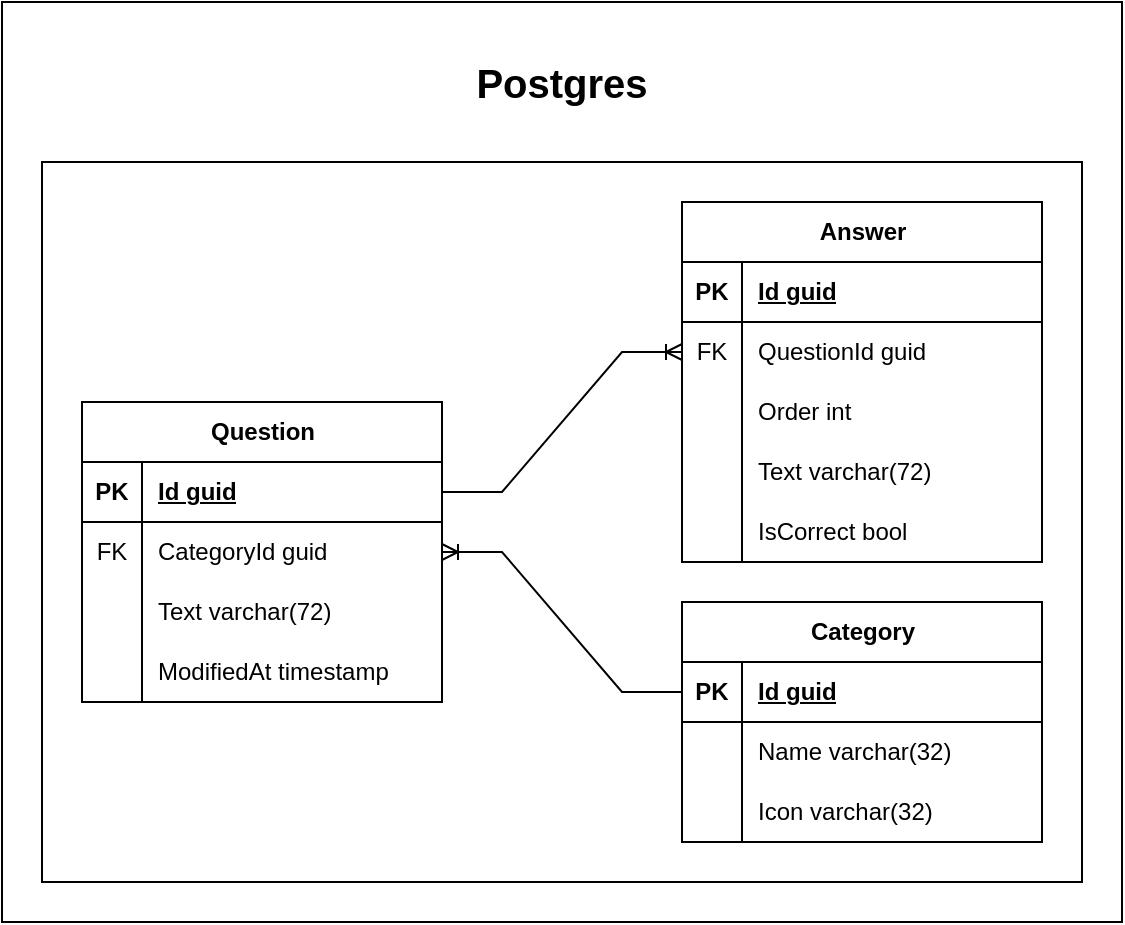 <mxfile version="28.2.8">
  <diagram name="Page-1" id="Hi1pE8DCh9YSTUmEzDCP">
    <mxGraphModel dx="983" dy="540" grid="1" gridSize="10" guides="1" tooltips="1" connect="1" arrows="1" fold="1" page="1" pageScale="1" pageWidth="850" pageHeight="1100" math="0" shadow="0">
      <root>
        <mxCell id="0" />
        <mxCell id="1" parent="0" />
        <mxCell id="LOzm5Zu_UqliF6Cxmq5U-3" value="" style="rounded=0;whiteSpace=wrap;html=1;" parent="1" vertex="1">
          <mxGeometry x="140" y="300" width="560" height="460" as="geometry" />
        </mxCell>
        <mxCell id="Z1-fkiXZv-SnextY6L2U-1" value="" style="rounded=0;whiteSpace=wrap;html=1;" parent="1" vertex="1">
          <mxGeometry x="160" y="380" width="520" height="360" as="geometry" />
        </mxCell>
        <mxCell id="sRS_VvsnEWBtQE9lvWZs-1" value="Postgres" style="text;html=1;align=center;verticalAlign=middle;whiteSpace=wrap;rounded=0;fontStyle=1;fontSize=20;" parent="1" vertex="1">
          <mxGeometry x="280" y="320" width="280" height="40" as="geometry" />
        </mxCell>
        <mxCell id="sRS_VvsnEWBtQE9lvWZs-3" value="Question" style="shape=table;startSize=30;container=1;collapsible=1;childLayout=tableLayout;fixedRows=1;rowLines=0;fontStyle=1;align=center;resizeLast=1;html=1;" parent="1" vertex="1">
          <mxGeometry x="180" y="500" width="180" height="150" as="geometry" />
        </mxCell>
        <mxCell id="sRS_VvsnEWBtQE9lvWZs-4" value="" style="shape=tableRow;horizontal=0;startSize=0;swimlaneHead=0;swimlaneBody=0;fillColor=none;collapsible=0;dropTarget=0;points=[[0,0.5],[1,0.5]];portConstraint=eastwest;top=0;left=0;right=0;bottom=1;" parent="sRS_VvsnEWBtQE9lvWZs-3" vertex="1">
          <mxGeometry y="30" width="180" height="30" as="geometry" />
        </mxCell>
        <mxCell id="sRS_VvsnEWBtQE9lvWZs-5" value="PK" style="shape=partialRectangle;connectable=0;fillColor=none;top=0;left=0;bottom=0;right=0;fontStyle=1;overflow=hidden;whiteSpace=wrap;html=1;" parent="sRS_VvsnEWBtQE9lvWZs-4" vertex="1">
          <mxGeometry width="30" height="30" as="geometry">
            <mxRectangle width="30" height="30" as="alternateBounds" />
          </mxGeometry>
        </mxCell>
        <mxCell id="sRS_VvsnEWBtQE9lvWZs-6" value="Id guid" style="shape=partialRectangle;connectable=0;fillColor=none;top=0;left=0;bottom=0;right=0;align=left;spacingLeft=6;fontStyle=5;overflow=hidden;whiteSpace=wrap;html=1;" parent="sRS_VvsnEWBtQE9lvWZs-4" vertex="1">
          <mxGeometry x="30" width="150" height="30" as="geometry">
            <mxRectangle width="150" height="30" as="alternateBounds" />
          </mxGeometry>
        </mxCell>
        <mxCell id="6Yon8EuAzwiYOzUtM__b-2" style="shape=tableRow;horizontal=0;startSize=0;swimlaneHead=0;swimlaneBody=0;fillColor=none;collapsible=0;dropTarget=0;points=[[0,0.5],[1,0.5]];portConstraint=eastwest;top=0;left=0;right=0;bottom=0;" vertex="1" parent="sRS_VvsnEWBtQE9lvWZs-3">
          <mxGeometry y="60" width="180" height="30" as="geometry" />
        </mxCell>
        <mxCell id="6Yon8EuAzwiYOzUtM__b-3" value="FK" style="shape=partialRectangle;connectable=0;fillColor=none;top=0;left=0;bottom=0;right=0;editable=1;overflow=hidden;whiteSpace=wrap;html=1;" vertex="1" parent="6Yon8EuAzwiYOzUtM__b-2">
          <mxGeometry width="30" height="30" as="geometry">
            <mxRectangle width="30" height="30" as="alternateBounds" />
          </mxGeometry>
        </mxCell>
        <mxCell id="6Yon8EuAzwiYOzUtM__b-4" value="CategoryId guid" style="shape=partialRectangle;connectable=0;fillColor=none;top=0;left=0;bottom=0;right=0;align=left;spacingLeft=6;overflow=hidden;whiteSpace=wrap;html=1;" vertex="1" parent="6Yon8EuAzwiYOzUtM__b-2">
          <mxGeometry x="30" width="150" height="30" as="geometry">
            <mxRectangle width="150" height="30" as="alternateBounds" />
          </mxGeometry>
        </mxCell>
        <mxCell id="sRS_VvsnEWBtQE9lvWZs-7" value="" style="shape=tableRow;horizontal=0;startSize=0;swimlaneHead=0;swimlaneBody=0;fillColor=none;collapsible=0;dropTarget=0;points=[[0,0.5],[1,0.5]];portConstraint=eastwest;top=0;left=0;right=0;bottom=0;" parent="sRS_VvsnEWBtQE9lvWZs-3" vertex="1">
          <mxGeometry y="90" width="180" height="30" as="geometry" />
        </mxCell>
        <mxCell id="sRS_VvsnEWBtQE9lvWZs-8" value="" style="shape=partialRectangle;connectable=0;fillColor=none;top=0;left=0;bottom=0;right=0;editable=1;overflow=hidden;whiteSpace=wrap;html=1;" parent="sRS_VvsnEWBtQE9lvWZs-7" vertex="1">
          <mxGeometry width="30" height="30" as="geometry">
            <mxRectangle width="30" height="30" as="alternateBounds" />
          </mxGeometry>
        </mxCell>
        <mxCell id="sRS_VvsnEWBtQE9lvWZs-9" value="Text varchar(72)" style="shape=partialRectangle;connectable=0;fillColor=none;top=0;left=0;bottom=0;right=0;align=left;spacingLeft=6;overflow=hidden;whiteSpace=wrap;html=1;" parent="sRS_VvsnEWBtQE9lvWZs-7" vertex="1">
          <mxGeometry x="30" width="150" height="30" as="geometry">
            <mxRectangle width="150" height="30" as="alternateBounds" />
          </mxGeometry>
        </mxCell>
        <mxCell id="sRS_VvsnEWBtQE9lvWZs-10" value="" style="shape=tableRow;horizontal=0;startSize=0;swimlaneHead=0;swimlaneBody=0;fillColor=none;collapsible=0;dropTarget=0;points=[[0,0.5],[1,0.5]];portConstraint=eastwest;top=0;left=0;right=0;bottom=0;" parent="sRS_VvsnEWBtQE9lvWZs-3" vertex="1">
          <mxGeometry y="120" width="180" height="30" as="geometry" />
        </mxCell>
        <mxCell id="sRS_VvsnEWBtQE9lvWZs-11" value="" style="shape=partialRectangle;connectable=0;fillColor=none;top=0;left=0;bottom=0;right=0;editable=1;overflow=hidden;whiteSpace=wrap;html=1;" parent="sRS_VvsnEWBtQE9lvWZs-10" vertex="1">
          <mxGeometry width="30" height="30" as="geometry">
            <mxRectangle width="30" height="30" as="alternateBounds" />
          </mxGeometry>
        </mxCell>
        <mxCell id="sRS_VvsnEWBtQE9lvWZs-12" value="ModifiedAt&amp;nbsp;timestamp" style="shape=partialRectangle;connectable=0;fillColor=none;top=0;left=0;bottom=0;right=0;align=left;spacingLeft=6;overflow=hidden;whiteSpace=wrap;html=1;" parent="sRS_VvsnEWBtQE9lvWZs-10" vertex="1">
          <mxGeometry x="30" width="150" height="30" as="geometry">
            <mxRectangle width="150" height="30" as="alternateBounds" />
          </mxGeometry>
        </mxCell>
        <mxCell id="sRS_VvsnEWBtQE9lvWZs-16" value="Answer" style="shape=table;startSize=30;container=1;collapsible=1;childLayout=tableLayout;fixedRows=1;rowLines=0;fontStyle=1;align=center;resizeLast=1;html=1;" parent="1" vertex="1">
          <mxGeometry x="480" y="400" width="180" height="180" as="geometry" />
        </mxCell>
        <mxCell id="sRS_VvsnEWBtQE9lvWZs-17" value="" style="shape=tableRow;horizontal=0;startSize=0;swimlaneHead=0;swimlaneBody=0;fillColor=none;collapsible=0;dropTarget=0;points=[[0,0.5],[1,0.5]];portConstraint=eastwest;top=0;left=0;right=0;bottom=1;" parent="sRS_VvsnEWBtQE9lvWZs-16" vertex="1">
          <mxGeometry y="30" width="180" height="30" as="geometry" />
        </mxCell>
        <mxCell id="sRS_VvsnEWBtQE9lvWZs-18" value="PK" style="shape=partialRectangle;connectable=0;fillColor=none;top=0;left=0;bottom=0;right=0;fontStyle=1;overflow=hidden;whiteSpace=wrap;html=1;" parent="sRS_VvsnEWBtQE9lvWZs-17" vertex="1">
          <mxGeometry width="30" height="30" as="geometry">
            <mxRectangle width="30" height="30" as="alternateBounds" />
          </mxGeometry>
        </mxCell>
        <mxCell id="sRS_VvsnEWBtQE9lvWZs-19" value="Id guid" style="shape=partialRectangle;connectable=0;fillColor=none;top=0;left=0;bottom=0;right=0;align=left;spacingLeft=6;fontStyle=5;overflow=hidden;whiteSpace=wrap;html=1;" parent="sRS_VvsnEWBtQE9lvWZs-17" vertex="1">
          <mxGeometry x="30" width="150" height="30" as="geometry">
            <mxRectangle width="150" height="30" as="alternateBounds" />
          </mxGeometry>
        </mxCell>
        <mxCell id="sRS_VvsnEWBtQE9lvWZs-20" value="" style="shape=tableRow;horizontal=0;startSize=0;swimlaneHead=0;swimlaneBody=0;fillColor=none;collapsible=0;dropTarget=0;points=[[0,0.5],[1,0.5]];portConstraint=eastwest;top=0;left=0;right=0;bottom=0;" parent="sRS_VvsnEWBtQE9lvWZs-16" vertex="1">
          <mxGeometry y="60" width="180" height="30" as="geometry" />
        </mxCell>
        <mxCell id="sRS_VvsnEWBtQE9lvWZs-21" value="FK" style="shape=partialRectangle;connectable=0;fillColor=none;top=0;left=0;bottom=0;right=0;editable=1;overflow=hidden;whiteSpace=wrap;html=1;" parent="sRS_VvsnEWBtQE9lvWZs-20" vertex="1">
          <mxGeometry width="30" height="30" as="geometry">
            <mxRectangle width="30" height="30" as="alternateBounds" />
          </mxGeometry>
        </mxCell>
        <mxCell id="sRS_VvsnEWBtQE9lvWZs-22" value="QuestionId guid" style="shape=partialRectangle;connectable=0;fillColor=none;top=0;left=0;bottom=0;right=0;align=left;spacingLeft=6;overflow=hidden;whiteSpace=wrap;html=1;" parent="sRS_VvsnEWBtQE9lvWZs-20" vertex="1">
          <mxGeometry x="30" width="150" height="30" as="geometry">
            <mxRectangle width="150" height="30" as="alternateBounds" />
          </mxGeometry>
        </mxCell>
        <mxCell id="sRS_VvsnEWBtQE9lvWZs-23" value="" style="shape=tableRow;horizontal=0;startSize=0;swimlaneHead=0;swimlaneBody=0;fillColor=none;collapsible=0;dropTarget=0;points=[[0,0.5],[1,0.5]];portConstraint=eastwest;top=0;left=0;right=0;bottom=0;" parent="sRS_VvsnEWBtQE9lvWZs-16" vertex="1">
          <mxGeometry y="90" width="180" height="30" as="geometry" />
        </mxCell>
        <mxCell id="sRS_VvsnEWBtQE9lvWZs-24" value="" style="shape=partialRectangle;connectable=0;fillColor=none;top=0;left=0;bottom=0;right=0;editable=1;overflow=hidden;whiteSpace=wrap;html=1;" parent="sRS_VvsnEWBtQE9lvWZs-23" vertex="1">
          <mxGeometry width="30" height="30" as="geometry">
            <mxRectangle width="30" height="30" as="alternateBounds" />
          </mxGeometry>
        </mxCell>
        <mxCell id="sRS_VvsnEWBtQE9lvWZs-25" value="Order int" style="shape=partialRectangle;connectable=0;fillColor=none;top=0;left=0;bottom=0;right=0;align=left;spacingLeft=6;overflow=hidden;whiteSpace=wrap;html=1;" parent="sRS_VvsnEWBtQE9lvWZs-23" vertex="1">
          <mxGeometry x="30" width="150" height="30" as="geometry">
            <mxRectangle width="150" height="30" as="alternateBounds" />
          </mxGeometry>
        </mxCell>
        <mxCell id="sRS_VvsnEWBtQE9lvWZs-26" value="" style="shape=tableRow;horizontal=0;startSize=0;swimlaneHead=0;swimlaneBody=0;fillColor=none;collapsible=0;dropTarget=0;points=[[0,0.5],[1,0.5]];portConstraint=eastwest;top=0;left=0;right=0;bottom=0;" parent="sRS_VvsnEWBtQE9lvWZs-16" vertex="1">
          <mxGeometry y="120" width="180" height="30" as="geometry" />
        </mxCell>
        <mxCell id="sRS_VvsnEWBtQE9lvWZs-27" value="" style="shape=partialRectangle;connectable=0;fillColor=none;top=0;left=0;bottom=0;right=0;editable=1;overflow=hidden;whiteSpace=wrap;html=1;" parent="sRS_VvsnEWBtQE9lvWZs-26" vertex="1">
          <mxGeometry width="30" height="30" as="geometry">
            <mxRectangle width="30" height="30" as="alternateBounds" />
          </mxGeometry>
        </mxCell>
        <mxCell id="sRS_VvsnEWBtQE9lvWZs-28" value="Text varchar(72)" style="shape=partialRectangle;connectable=0;fillColor=none;top=0;left=0;bottom=0;right=0;align=left;spacingLeft=6;overflow=hidden;whiteSpace=wrap;html=1;" parent="sRS_VvsnEWBtQE9lvWZs-26" vertex="1">
          <mxGeometry x="30" width="150" height="30" as="geometry">
            <mxRectangle width="150" height="30" as="alternateBounds" />
          </mxGeometry>
        </mxCell>
        <mxCell id="Z1-fkiXZv-SnextY6L2U-2" style="shape=tableRow;horizontal=0;startSize=0;swimlaneHead=0;swimlaneBody=0;fillColor=none;collapsible=0;dropTarget=0;points=[[0,0.5],[1,0.5]];portConstraint=eastwest;top=0;left=0;right=0;bottom=0;" parent="sRS_VvsnEWBtQE9lvWZs-16" vertex="1">
          <mxGeometry y="150" width="180" height="30" as="geometry" />
        </mxCell>
        <mxCell id="Z1-fkiXZv-SnextY6L2U-3" style="shape=partialRectangle;connectable=0;fillColor=none;top=0;left=0;bottom=0;right=0;editable=1;overflow=hidden;whiteSpace=wrap;html=1;" parent="Z1-fkiXZv-SnextY6L2U-2" vertex="1">
          <mxGeometry width="30" height="30" as="geometry">
            <mxRectangle width="30" height="30" as="alternateBounds" />
          </mxGeometry>
        </mxCell>
        <mxCell id="Z1-fkiXZv-SnextY6L2U-4" value="IsCorrect&lt;span style=&quot;background-color: transparent; color: light-dark(rgb(0, 0, 0), rgb(255, 255, 255));&quot;&gt;&amp;nbsp;bool&lt;/span&gt;" style="shape=partialRectangle;connectable=0;fillColor=none;top=0;left=0;bottom=0;right=0;align=left;spacingLeft=6;overflow=hidden;whiteSpace=wrap;html=1;" parent="Z1-fkiXZv-SnextY6L2U-2" vertex="1">
          <mxGeometry x="30" width="150" height="30" as="geometry">
            <mxRectangle width="150" height="30" as="alternateBounds" />
          </mxGeometry>
        </mxCell>
        <mxCell id="sRS_VvsnEWBtQE9lvWZs-29" value="" style="edgeStyle=entityRelationEdgeStyle;fontSize=12;html=1;endArrow=ERoneToMany;rounded=0;exitX=1;exitY=0.5;exitDx=0;exitDy=0;entryX=0;entryY=0.5;entryDx=0;entryDy=0;" parent="1" source="sRS_VvsnEWBtQE9lvWZs-4" target="sRS_VvsnEWBtQE9lvWZs-20" edge="1">
          <mxGeometry width="100" height="100" relative="1" as="geometry">
            <mxPoint x="250" y="710" as="sourcePoint" />
            <mxPoint x="350" y="610" as="targetPoint" />
          </mxGeometry>
        </mxCell>
        <mxCell id="6Yon8EuAzwiYOzUtM__b-5" value="Category" style="shape=table;startSize=30;container=1;collapsible=1;childLayout=tableLayout;fixedRows=1;rowLines=0;fontStyle=1;align=center;resizeLast=1;html=1;" vertex="1" parent="1">
          <mxGeometry x="480" y="600" width="180" height="120" as="geometry" />
        </mxCell>
        <mxCell id="6Yon8EuAzwiYOzUtM__b-6" value="" style="shape=tableRow;horizontal=0;startSize=0;swimlaneHead=0;swimlaneBody=0;fillColor=none;collapsible=0;dropTarget=0;points=[[0,0.5],[1,0.5]];portConstraint=eastwest;top=0;left=0;right=0;bottom=1;" vertex="1" parent="6Yon8EuAzwiYOzUtM__b-5">
          <mxGeometry y="30" width="180" height="30" as="geometry" />
        </mxCell>
        <mxCell id="6Yon8EuAzwiYOzUtM__b-7" value="PK" style="shape=partialRectangle;connectable=0;fillColor=none;top=0;left=0;bottom=0;right=0;fontStyle=1;overflow=hidden;whiteSpace=wrap;html=1;" vertex="1" parent="6Yon8EuAzwiYOzUtM__b-6">
          <mxGeometry width="30" height="30" as="geometry">
            <mxRectangle width="30" height="30" as="alternateBounds" />
          </mxGeometry>
        </mxCell>
        <mxCell id="6Yon8EuAzwiYOzUtM__b-8" value="Id guid" style="shape=partialRectangle;connectable=0;fillColor=none;top=0;left=0;bottom=0;right=0;align=left;spacingLeft=6;fontStyle=5;overflow=hidden;whiteSpace=wrap;html=1;" vertex="1" parent="6Yon8EuAzwiYOzUtM__b-6">
          <mxGeometry x="30" width="150" height="30" as="geometry">
            <mxRectangle width="150" height="30" as="alternateBounds" />
          </mxGeometry>
        </mxCell>
        <mxCell id="6Yon8EuAzwiYOzUtM__b-9" value="" style="shape=tableRow;horizontal=0;startSize=0;swimlaneHead=0;swimlaneBody=0;fillColor=none;collapsible=0;dropTarget=0;points=[[0,0.5],[1,0.5]];portConstraint=eastwest;top=0;left=0;right=0;bottom=0;" vertex="1" parent="6Yon8EuAzwiYOzUtM__b-5">
          <mxGeometry y="60" width="180" height="30" as="geometry" />
        </mxCell>
        <mxCell id="6Yon8EuAzwiYOzUtM__b-10" value="" style="shape=partialRectangle;connectable=0;fillColor=none;top=0;left=0;bottom=0;right=0;editable=1;overflow=hidden;whiteSpace=wrap;html=1;" vertex="1" parent="6Yon8EuAzwiYOzUtM__b-9">
          <mxGeometry width="30" height="30" as="geometry">
            <mxRectangle width="30" height="30" as="alternateBounds" />
          </mxGeometry>
        </mxCell>
        <mxCell id="6Yon8EuAzwiYOzUtM__b-11" value="Name varchar(32)" style="shape=partialRectangle;connectable=0;fillColor=none;top=0;left=0;bottom=0;right=0;align=left;spacingLeft=6;overflow=hidden;whiteSpace=wrap;html=1;" vertex="1" parent="6Yon8EuAzwiYOzUtM__b-9">
          <mxGeometry x="30" width="150" height="30" as="geometry">
            <mxRectangle width="150" height="30" as="alternateBounds" />
          </mxGeometry>
        </mxCell>
        <mxCell id="6Yon8EuAzwiYOzUtM__b-12" value="" style="shape=tableRow;horizontal=0;startSize=0;swimlaneHead=0;swimlaneBody=0;fillColor=none;collapsible=0;dropTarget=0;points=[[0,0.5],[1,0.5]];portConstraint=eastwest;top=0;left=0;right=0;bottom=0;" vertex="1" parent="6Yon8EuAzwiYOzUtM__b-5">
          <mxGeometry y="90" width="180" height="30" as="geometry" />
        </mxCell>
        <mxCell id="6Yon8EuAzwiYOzUtM__b-13" value="" style="shape=partialRectangle;connectable=0;fillColor=none;top=0;left=0;bottom=0;right=0;editable=1;overflow=hidden;whiteSpace=wrap;html=1;" vertex="1" parent="6Yon8EuAzwiYOzUtM__b-12">
          <mxGeometry width="30" height="30" as="geometry">
            <mxRectangle width="30" height="30" as="alternateBounds" />
          </mxGeometry>
        </mxCell>
        <mxCell id="6Yon8EuAzwiYOzUtM__b-14" value="Icon varchar(32)" style="shape=partialRectangle;connectable=0;fillColor=none;top=0;left=0;bottom=0;right=0;align=left;spacingLeft=6;overflow=hidden;whiteSpace=wrap;html=1;" vertex="1" parent="6Yon8EuAzwiYOzUtM__b-12">
          <mxGeometry x="30" width="150" height="30" as="geometry">
            <mxRectangle width="150" height="30" as="alternateBounds" />
          </mxGeometry>
        </mxCell>
        <mxCell id="6Yon8EuAzwiYOzUtM__b-21" value="" style="edgeStyle=entityRelationEdgeStyle;fontSize=12;html=1;endArrow=ERoneToMany;rounded=0;entryX=1;entryY=0.5;entryDx=0;entryDy=0;exitX=0;exitY=0.5;exitDx=0;exitDy=0;" edge="1" parent="1" source="6Yon8EuAzwiYOzUtM__b-6" target="6Yon8EuAzwiYOzUtM__b-2">
          <mxGeometry width="100" height="100" relative="1" as="geometry">
            <mxPoint x="80" y="710" as="sourcePoint" />
            <mxPoint x="180" y="610" as="targetPoint" />
          </mxGeometry>
        </mxCell>
      </root>
    </mxGraphModel>
  </diagram>
</mxfile>
